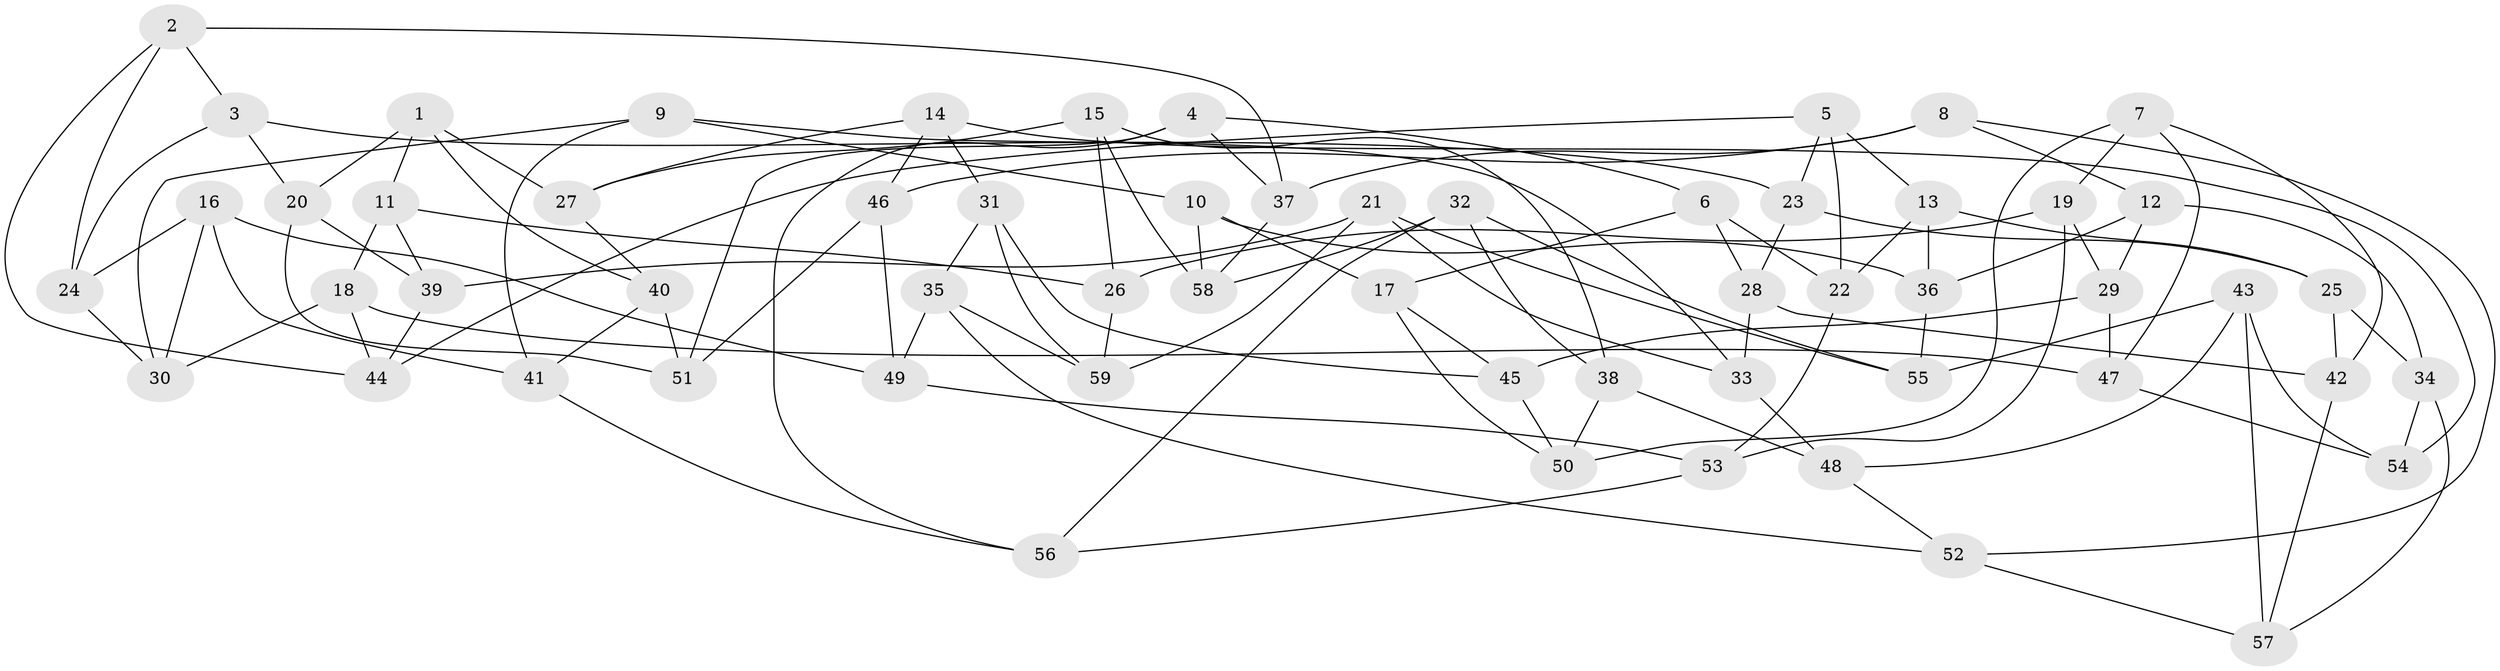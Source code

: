 // coarse degree distribution, {5: 0.30303030303030304, 4: 0.24242424242424243, 6: 0.45454545454545453}
// Generated by graph-tools (version 1.1) at 2025/42/03/06/25 10:42:26]
// undirected, 59 vertices, 118 edges
graph export_dot {
graph [start="1"]
  node [color=gray90,style=filled];
  1;
  2;
  3;
  4;
  5;
  6;
  7;
  8;
  9;
  10;
  11;
  12;
  13;
  14;
  15;
  16;
  17;
  18;
  19;
  20;
  21;
  22;
  23;
  24;
  25;
  26;
  27;
  28;
  29;
  30;
  31;
  32;
  33;
  34;
  35;
  36;
  37;
  38;
  39;
  40;
  41;
  42;
  43;
  44;
  45;
  46;
  47;
  48;
  49;
  50;
  51;
  52;
  53;
  54;
  55;
  56;
  57;
  58;
  59;
  1 -- 40;
  1 -- 20;
  1 -- 11;
  1 -- 27;
  2 -- 37;
  2 -- 3;
  2 -- 24;
  2 -- 44;
  3 -- 24;
  3 -- 20;
  3 -- 23;
  4 -- 37;
  4 -- 56;
  4 -- 6;
  4 -- 51;
  5 -- 22;
  5 -- 23;
  5 -- 44;
  5 -- 13;
  6 -- 28;
  6 -- 22;
  6 -- 17;
  7 -- 50;
  7 -- 42;
  7 -- 47;
  7 -- 19;
  8 -- 37;
  8 -- 12;
  8 -- 52;
  8 -- 46;
  9 -- 10;
  9 -- 33;
  9 -- 30;
  9 -- 41;
  10 -- 36;
  10 -- 17;
  10 -- 58;
  11 -- 18;
  11 -- 39;
  11 -- 26;
  12 -- 34;
  12 -- 36;
  12 -- 29;
  13 -- 25;
  13 -- 22;
  13 -- 36;
  14 -- 27;
  14 -- 31;
  14 -- 46;
  14 -- 54;
  15 -- 27;
  15 -- 38;
  15 -- 58;
  15 -- 26;
  16 -- 41;
  16 -- 30;
  16 -- 49;
  16 -- 24;
  17 -- 50;
  17 -- 45;
  18 -- 44;
  18 -- 47;
  18 -- 30;
  19 -- 53;
  19 -- 29;
  19 -- 26;
  20 -- 51;
  20 -- 39;
  21 -- 59;
  21 -- 33;
  21 -- 55;
  21 -- 39;
  22 -- 53;
  23 -- 25;
  23 -- 28;
  24 -- 30;
  25 -- 42;
  25 -- 34;
  26 -- 59;
  27 -- 40;
  28 -- 33;
  28 -- 42;
  29 -- 47;
  29 -- 45;
  31 -- 35;
  31 -- 45;
  31 -- 59;
  32 -- 56;
  32 -- 55;
  32 -- 58;
  32 -- 38;
  33 -- 48;
  34 -- 54;
  34 -- 57;
  35 -- 59;
  35 -- 52;
  35 -- 49;
  36 -- 55;
  37 -- 58;
  38 -- 50;
  38 -- 48;
  39 -- 44;
  40 -- 51;
  40 -- 41;
  41 -- 56;
  42 -- 57;
  43 -- 54;
  43 -- 55;
  43 -- 48;
  43 -- 57;
  45 -- 50;
  46 -- 49;
  46 -- 51;
  47 -- 54;
  48 -- 52;
  49 -- 53;
  52 -- 57;
  53 -- 56;
}
